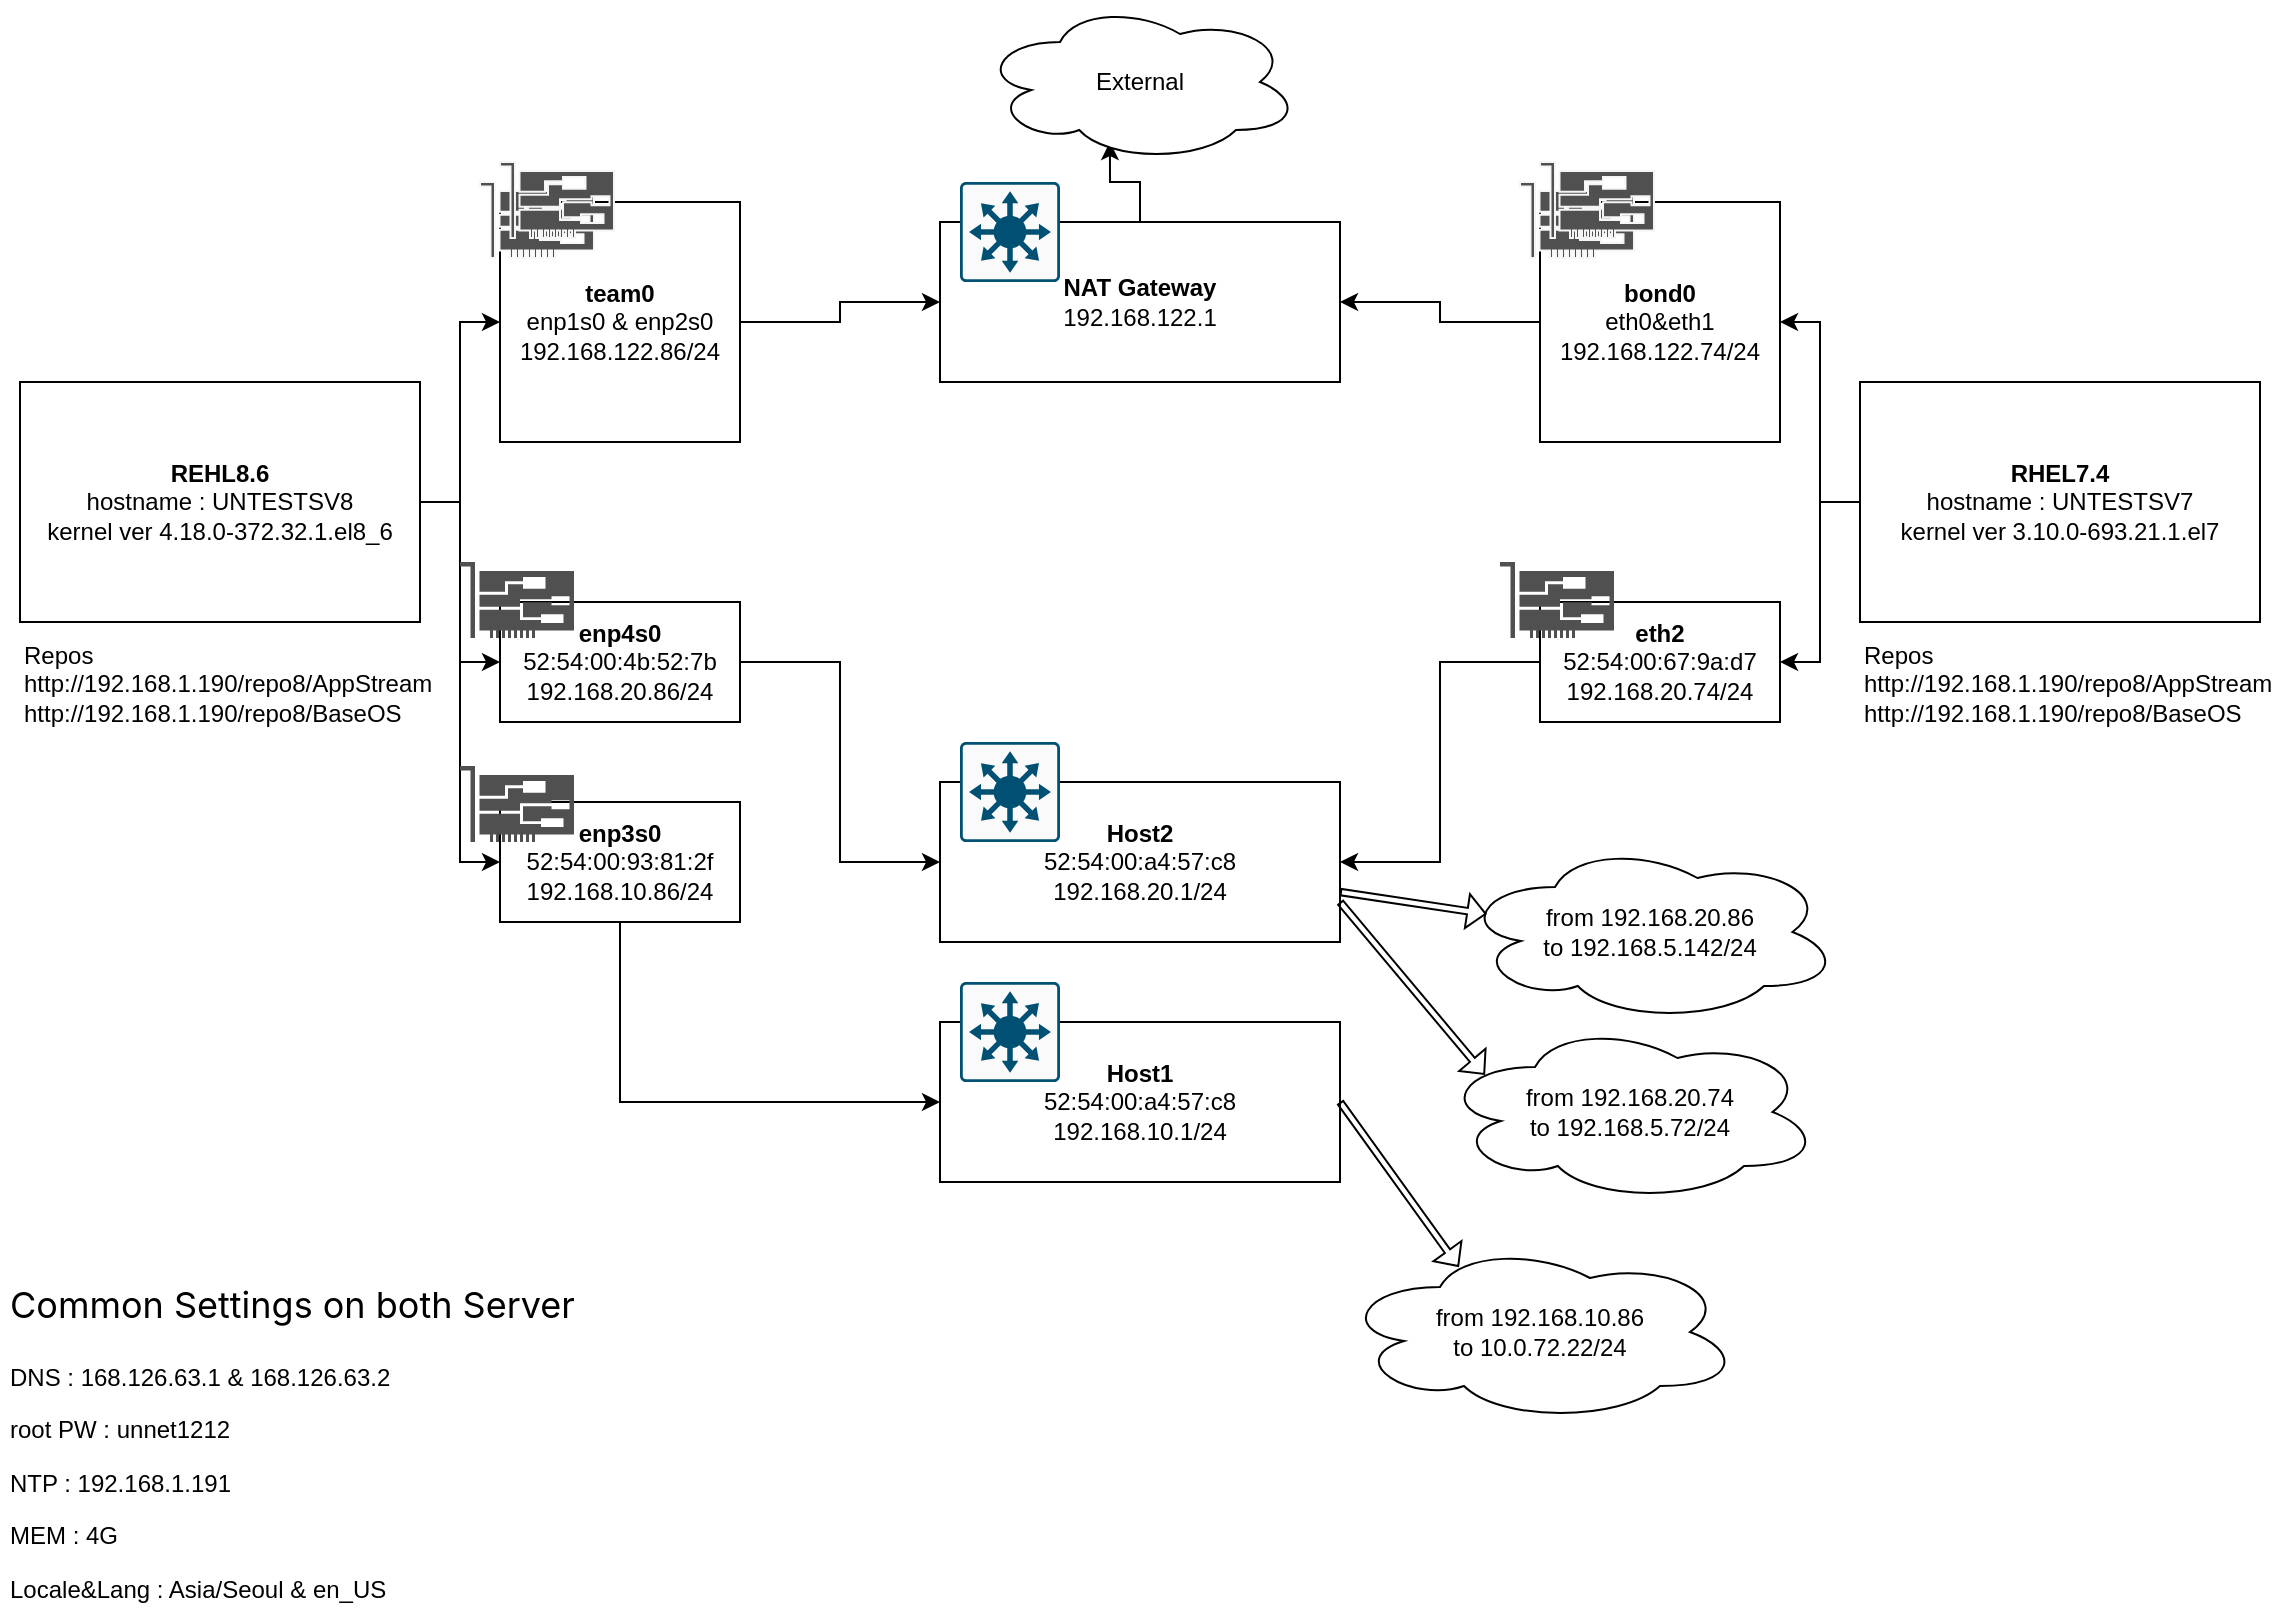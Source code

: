 <mxfile version="20.4.2" type="github">
  <diagram id="3-aWnPjAAtXSHg9XjmKd" name="페이지-1">
    <mxGraphModel dx="1433" dy="922" grid="1" gridSize="10" guides="1" tooltips="1" connect="1" arrows="1" fold="1" page="1" pageScale="1" pageWidth="1169" pageHeight="827" math="0" shadow="0">
      <root>
        <mxCell id="0" />
        <mxCell id="1" parent="0" />
        <mxCell id="oyet4yBadCuPjKH_klJJ-17" style="edgeStyle=orthogonalEdgeStyle;rounded=0;orthogonalLoop=1;jettySize=auto;html=1;exitX=0.5;exitY=0;exitDx=0;exitDy=0;entryX=0.406;entryY=0.875;entryDx=0;entryDy=0;entryPerimeter=0;" edge="1" parent="1" source="oyet4yBadCuPjKH_klJJ-1" target="oyet4yBadCuPjKH_klJJ-2">
          <mxGeometry relative="1" as="geometry" />
        </mxCell>
        <mxCell id="oyet4yBadCuPjKH_klJJ-1" value="&lt;b&gt;NAT Gateway&lt;/b&gt;&lt;br&gt;192.168.122.1" style="rounded=0;whiteSpace=wrap;html=1;" vertex="1" parent="1">
          <mxGeometry x="480" y="120" width="200" height="80" as="geometry" />
        </mxCell>
        <mxCell id="oyet4yBadCuPjKH_klJJ-2" value="External" style="ellipse;shape=cloud;whiteSpace=wrap;html=1;" vertex="1" parent="1">
          <mxGeometry x="500" y="10" width="160" height="80" as="geometry" />
        </mxCell>
        <mxCell id="oyet4yBadCuPjKH_klJJ-24" style="edgeStyle=orthogonalEdgeStyle;rounded=0;orthogonalLoop=1;jettySize=auto;html=1;entryX=0;entryY=0.5;entryDx=0;entryDy=0;" edge="1" parent="1" source="oyet4yBadCuPjKH_klJJ-3" target="oyet4yBadCuPjKH_klJJ-18">
          <mxGeometry relative="1" as="geometry" />
        </mxCell>
        <mxCell id="oyet4yBadCuPjKH_klJJ-25" style="edgeStyle=orthogonalEdgeStyle;rounded=0;orthogonalLoop=1;jettySize=auto;html=1;entryX=0;entryY=0.5;entryDx=0;entryDy=0;" edge="1" parent="1" source="oyet4yBadCuPjKH_klJJ-3" target="oyet4yBadCuPjKH_klJJ-19">
          <mxGeometry relative="1" as="geometry" />
        </mxCell>
        <mxCell id="oyet4yBadCuPjKH_klJJ-26" style="edgeStyle=orthogonalEdgeStyle;rounded=0;orthogonalLoop=1;jettySize=auto;html=1;entryX=0;entryY=0.5;entryDx=0;entryDy=0;" edge="1" parent="1" source="oyet4yBadCuPjKH_klJJ-3" target="oyet4yBadCuPjKH_klJJ-20">
          <mxGeometry relative="1" as="geometry" />
        </mxCell>
        <mxCell id="oyet4yBadCuPjKH_klJJ-3" value="&lt;b&gt;REHL8.6&lt;/b&gt;&lt;br&gt;hostname : UNTESTSV8&lt;br&gt;kernel ver&amp;nbsp;4.18.0-372.32.1.el8_6" style="rounded=0;whiteSpace=wrap;html=1;" vertex="1" parent="1">
          <mxGeometry x="20" y="200" width="200" height="120" as="geometry" />
        </mxCell>
        <mxCell id="oyet4yBadCuPjKH_klJJ-32" style="edgeStyle=orthogonalEdgeStyle;rounded=0;orthogonalLoop=1;jettySize=auto;html=1;entryX=1;entryY=0.5;entryDx=0;entryDy=0;" edge="1" parent="1" source="oyet4yBadCuPjKH_klJJ-4" target="oyet4yBadCuPjKH_klJJ-21">
          <mxGeometry relative="1" as="geometry" />
        </mxCell>
        <mxCell id="oyet4yBadCuPjKH_klJJ-33" style="edgeStyle=orthogonalEdgeStyle;rounded=0;orthogonalLoop=1;jettySize=auto;html=1;" edge="1" parent="1" source="oyet4yBadCuPjKH_klJJ-4" target="oyet4yBadCuPjKH_klJJ-22">
          <mxGeometry relative="1" as="geometry" />
        </mxCell>
        <mxCell id="oyet4yBadCuPjKH_klJJ-4" value="&lt;b&gt;RHEL7.4&lt;/b&gt;&lt;br&gt;hostname : UNTESTSV7&lt;br&gt;kernel ver&amp;nbsp;3.10.0-693.21.1.el7" style="rounded=0;whiteSpace=wrap;html=1;" vertex="1" parent="1">
          <mxGeometry x="940" y="200" width="200" height="120" as="geometry" />
        </mxCell>
        <mxCell id="oyet4yBadCuPjKH_klJJ-6" value="&lt;b&gt;Host2&lt;/b&gt;&lt;br&gt;52:54:00:a4:57:c8&lt;br&gt;192.168.20.1/24" style="rounded=0;whiteSpace=wrap;html=1;" vertex="1" parent="1">
          <mxGeometry x="480" y="400" width="200" height="80" as="geometry" />
        </mxCell>
        <mxCell id="oyet4yBadCuPjKH_klJJ-7" value="&lt;b&gt;Host1&lt;/b&gt;&lt;br&gt;52:54:00:a4:57:c8&lt;br&gt;192.168.10.1/24" style="rounded=0;whiteSpace=wrap;html=1;" vertex="1" parent="1">
          <mxGeometry x="480" y="520" width="200" height="80" as="geometry" />
        </mxCell>
        <mxCell id="oyet4yBadCuPjKH_klJJ-30" style="edgeStyle=orthogonalEdgeStyle;rounded=0;orthogonalLoop=1;jettySize=auto;html=1;" edge="1" parent="1" source="oyet4yBadCuPjKH_klJJ-18" target="oyet4yBadCuPjKH_klJJ-1">
          <mxGeometry relative="1" as="geometry" />
        </mxCell>
        <mxCell id="oyet4yBadCuPjKH_klJJ-18" value="&lt;b&gt;team0&lt;br&gt;&lt;/b&gt;enp1s0 &amp;amp; enp2s0&lt;br&gt;192.168.122.86/24&lt;br&gt;" style="rounded=0;whiteSpace=wrap;html=1;" vertex="1" parent="1">
          <mxGeometry x="260" y="110" width="120" height="120" as="geometry" />
        </mxCell>
        <mxCell id="oyet4yBadCuPjKH_klJJ-27" style="edgeStyle=orthogonalEdgeStyle;rounded=0;orthogonalLoop=1;jettySize=auto;html=1;entryX=0;entryY=0.5;entryDx=0;entryDy=0;" edge="1" parent="1" source="oyet4yBadCuPjKH_klJJ-19" target="oyet4yBadCuPjKH_klJJ-6">
          <mxGeometry relative="1" as="geometry" />
        </mxCell>
        <mxCell id="oyet4yBadCuPjKH_klJJ-19" value="&lt;b&gt;enp4s0&lt;/b&gt;&lt;br&gt;52:54:00:4b:52:7b&lt;br&gt;192.168.20.86/24" style="rounded=0;whiteSpace=wrap;html=1;" vertex="1" parent="1">
          <mxGeometry x="260" y="310" width="120" height="60" as="geometry" />
        </mxCell>
        <mxCell id="oyet4yBadCuPjKH_klJJ-29" style="edgeStyle=orthogonalEdgeStyle;rounded=0;orthogonalLoop=1;jettySize=auto;html=1;exitX=0.5;exitY=1;exitDx=0;exitDy=0;entryX=0;entryY=0.5;entryDx=0;entryDy=0;" edge="1" parent="1" source="oyet4yBadCuPjKH_klJJ-20" target="oyet4yBadCuPjKH_klJJ-7">
          <mxGeometry relative="1" as="geometry" />
        </mxCell>
        <mxCell id="oyet4yBadCuPjKH_klJJ-20" value="&lt;b&gt;enp3s0&lt;/b&gt;&lt;br&gt;52:54:00:93:81:2f&lt;br&gt;192.168.10.86/24" style="rounded=0;whiteSpace=wrap;html=1;" vertex="1" parent="1">
          <mxGeometry x="260" y="410" width="120" height="60" as="geometry" />
        </mxCell>
        <mxCell id="oyet4yBadCuPjKH_klJJ-31" style="edgeStyle=orthogonalEdgeStyle;rounded=0;orthogonalLoop=1;jettySize=auto;html=1;entryX=1;entryY=0.5;entryDx=0;entryDy=0;" edge="1" parent="1" source="oyet4yBadCuPjKH_klJJ-21" target="oyet4yBadCuPjKH_klJJ-1">
          <mxGeometry relative="1" as="geometry" />
        </mxCell>
        <mxCell id="oyet4yBadCuPjKH_klJJ-21" value="&lt;b&gt;bond0&lt;/b&gt;&lt;br&gt;eth0&amp;amp;eth1&lt;br&gt;192.168.122.74/24&lt;br&gt;" style="rounded=0;whiteSpace=wrap;html=1;" vertex="1" parent="1">
          <mxGeometry x="780" y="110" width="120" height="120" as="geometry" />
        </mxCell>
        <mxCell id="oyet4yBadCuPjKH_klJJ-36" style="edgeStyle=orthogonalEdgeStyle;rounded=0;orthogonalLoop=1;jettySize=auto;html=1;entryX=1;entryY=0.5;entryDx=0;entryDy=0;" edge="1" parent="1" source="oyet4yBadCuPjKH_klJJ-22" target="oyet4yBadCuPjKH_klJJ-6">
          <mxGeometry relative="1" as="geometry" />
        </mxCell>
        <mxCell id="oyet4yBadCuPjKH_klJJ-22" value="&lt;b&gt;eth2&lt;/b&gt;&lt;br&gt;52:54:00:67:9a:d7&lt;br&gt;192.168.20.74/24" style="rounded=0;whiteSpace=wrap;html=1;" vertex="1" parent="1">
          <mxGeometry x="780" y="310" width="120" height="60" as="geometry" />
        </mxCell>
        <mxCell id="oyet4yBadCuPjKH_klJJ-34" value="from 192.168.20.86&lt;br&gt;to 192.168.5.142/24" style="ellipse;shape=cloud;whiteSpace=wrap;html=1;" vertex="1" parent="1">
          <mxGeometry x="740" y="430" width="190" height="90" as="geometry" />
        </mxCell>
        <mxCell id="oyet4yBadCuPjKH_klJJ-35" value="from 192.168.20.74&lt;br&gt;to 192.168.5.72/24" style="ellipse;shape=cloud;whiteSpace=wrap;html=1;" vertex="1" parent="1">
          <mxGeometry x="730" y="520" width="190" height="90" as="geometry" />
        </mxCell>
        <mxCell id="oyet4yBadCuPjKH_klJJ-38" value="" style="shape=flexArrow;endArrow=classic;html=1;rounded=0;entryX=0.07;entryY=0.4;entryDx=0;entryDy=0;entryPerimeter=0;endWidth=13;endSize=2.732;width=3.2;" edge="1" parent="1" source="oyet4yBadCuPjKH_klJJ-6" target="oyet4yBadCuPjKH_klJJ-34">
          <mxGeometry width="50" height="50" relative="1" as="geometry">
            <mxPoint x="750" y="515" as="sourcePoint" />
            <mxPoint x="800" y="465" as="targetPoint" />
          </mxGeometry>
        </mxCell>
        <mxCell id="oyet4yBadCuPjKH_klJJ-39" value="" style="shape=flexArrow;endArrow=classic;html=1;rounded=0;entryX=0.118;entryY=0.293;entryDx=0;entryDy=0;entryPerimeter=0;endWidth=13;endSize=2.732;width=3.2;exitX=1;exitY=0.75;exitDx=0;exitDy=0;" edge="1" parent="1" source="oyet4yBadCuPjKH_klJJ-6" target="oyet4yBadCuPjKH_klJJ-35">
          <mxGeometry width="50" height="50" relative="1" as="geometry">
            <mxPoint x="680" y="477.807" as="sourcePoint" />
            <mxPoint x="818.4" y="502.19" as="targetPoint" />
          </mxGeometry>
        </mxCell>
        <mxCell id="oyet4yBadCuPjKH_klJJ-40" value="from 192.168.10.86&lt;br&gt;to 10.0.72.22/24" style="ellipse;shape=cloud;whiteSpace=wrap;html=1;" vertex="1" parent="1">
          <mxGeometry x="680" y="630" width="200" height="90" as="geometry" />
        </mxCell>
        <mxCell id="oyet4yBadCuPjKH_klJJ-41" value="" style="shape=flexArrow;endArrow=classic;html=1;rounded=0;endWidth=13;endSize=2.732;width=3.2;exitX=1;exitY=0.5;exitDx=0;exitDy=0;entryX=0.297;entryY=0.138;entryDx=0;entryDy=0;entryPerimeter=0;" edge="1" parent="1" source="oyet4yBadCuPjKH_klJJ-7" target="oyet4yBadCuPjKH_klJJ-40">
          <mxGeometry width="50" height="50" relative="1" as="geometry">
            <mxPoint x="680.0" y="570" as="sourcePoint" />
            <mxPoint x="814.16" y="693.44" as="targetPoint" />
          </mxGeometry>
        </mxCell>
        <mxCell id="oyet4yBadCuPjKH_klJJ-42" value="&lt;h1&gt;&lt;span style=&quot;font-family: -apple-system, BlinkMacSystemFont, &amp;quot;Apple SD Gothic Neo&amp;quot;, helvetica, noto, notojp, notokr, &amp;quot;Microsoft YaHei&amp;quot;, &amp;quot;Malgun Gothic&amp;quot;, &amp;quot;맑은 고딕&amp;quot;, Dotum, 돋움, sans-serif; font-size: 18px; font-weight: 400; background-color: rgb(255, 255, 255);&quot;&gt;Common Settings on both Server&lt;/span&gt;&lt;br&gt;&lt;/h1&gt;&lt;p&gt;DNS : 168.126.63.1 &amp;amp; 168.126.63.2&lt;/p&gt;&lt;p&gt;root PW : unnet1212&lt;/p&gt;&lt;p&gt;NTP : 192.168.1.191&lt;/p&gt;&lt;p&gt;MEM : 4G&lt;/p&gt;&lt;p&gt;Locale&amp;amp;Lang : Asia/Seoul &amp;amp; en_US&lt;/p&gt;" style="text;html=1;strokeColor=none;fillColor=none;spacing=5;spacingTop=-20;whiteSpace=wrap;overflow=hidden;rounded=0;" vertex="1" parent="1">
          <mxGeometry x="10" y="640" width="310" height="180" as="geometry" />
        </mxCell>
        <mxCell id="oyet4yBadCuPjKH_klJJ-43" value="" style="shape=image;html=1;verticalAlign=top;verticalLabelPosition=bottom;labelBackgroundColor=#ffffff;imageAspect=0;aspect=fixed;image=https://cdn1.iconfinder.com/data/icons/Futurosoft%20Icons%200.5.2/128x128/apps/redhat.png" vertex="1" parent="1">
          <mxGeometry x="30" y="180" width="60" height="60" as="geometry" />
        </mxCell>
        <mxCell id="oyet4yBadCuPjKH_klJJ-44" value="" style="shape=image;html=1;verticalAlign=top;verticalLabelPosition=bottom;labelBackgroundColor=#ffffff;imageAspect=0;aspect=fixed;image=https://cdn1.iconfinder.com/data/icons/Futurosoft%20Icons%200.5.2/128x128/apps/redhat.png" vertex="1" parent="1">
          <mxGeometry x="960" y="180" width="60" height="60" as="geometry" />
        </mxCell>
        <mxCell id="oyet4yBadCuPjKH_klJJ-45" value="" style="sketch=0;pointerEvents=1;shadow=0;dashed=0;html=1;strokeColor=#F7F7F7;fillColor=#505050;labelPosition=center;verticalLabelPosition=bottom;verticalAlign=top;outlineConnect=0;align=center;shape=mxgraph.office.devices.nic;" vertex="1" parent="1">
          <mxGeometry x="250" y="100" width="57" height="38" as="geometry" />
        </mxCell>
        <mxCell id="oyet4yBadCuPjKH_klJJ-46" value="" style="sketch=0;pointerEvents=1;shadow=0;dashed=0;html=1;strokeColor=none;fillColor=#505050;labelPosition=center;verticalLabelPosition=bottom;verticalAlign=top;outlineConnect=0;align=center;shape=mxgraph.office.devices.nic;" vertex="1" parent="1">
          <mxGeometry x="240" y="290" width="57" height="38" as="geometry" />
        </mxCell>
        <mxCell id="oyet4yBadCuPjKH_klJJ-47" value="" style="sketch=0;pointerEvents=1;shadow=0;dashed=0;html=1;strokeColor=none;fillColor=#505050;labelPosition=center;verticalLabelPosition=bottom;verticalAlign=top;outlineConnect=0;align=center;shape=mxgraph.office.devices.nic;" vertex="1" parent="1">
          <mxGeometry x="240" y="392" width="57" height="38" as="geometry" />
        </mxCell>
        <mxCell id="oyet4yBadCuPjKH_klJJ-48" value="" style="sketch=0;pointerEvents=1;shadow=0;dashed=0;html=1;strokeColor=#F5F5F5;fillColor=#505050;labelPosition=center;verticalLabelPosition=bottom;verticalAlign=top;outlineConnect=0;align=center;shape=mxgraph.office.devices.nic;" vertex="1" parent="1">
          <mxGeometry x="770" y="100" width="57" height="38" as="geometry" />
        </mxCell>
        <mxCell id="oyet4yBadCuPjKH_klJJ-49" value="" style="sketch=0;pointerEvents=1;shadow=0;dashed=0;html=1;strokeColor=#F5F5F5;fillColor=#505050;labelPosition=center;verticalLabelPosition=bottom;verticalAlign=top;outlineConnect=0;align=center;shape=mxgraph.office.devices.nic;" vertex="1" parent="1">
          <mxGeometry x="780" y="90" width="57" height="38" as="geometry" />
        </mxCell>
        <mxCell id="oyet4yBadCuPjKH_klJJ-50" value="" style="sketch=0;pointerEvents=1;shadow=0;dashed=0;html=1;strokeColor=#F5F5F5;fillColor=#505050;labelPosition=center;verticalLabelPosition=bottom;verticalAlign=top;outlineConnect=0;align=center;shape=mxgraph.office.devices.nic;" vertex="1" parent="1">
          <mxGeometry x="260" y="90" width="57" height="38" as="geometry" />
        </mxCell>
        <mxCell id="oyet4yBadCuPjKH_klJJ-51" value="" style="sketch=0;pointerEvents=1;shadow=0;dashed=0;html=1;strokeColor=none;fillColor=#505050;labelPosition=center;verticalLabelPosition=bottom;verticalAlign=top;outlineConnect=0;align=center;shape=mxgraph.office.devices.nic;" vertex="1" parent="1">
          <mxGeometry x="760" y="290" width="57" height="38" as="geometry" />
        </mxCell>
        <mxCell id="oyet4yBadCuPjKH_klJJ-52" value="" style="sketch=0;points=[[0.015,0.015,0],[0.985,0.015,0],[0.985,0.985,0],[0.015,0.985,0],[0.25,0,0],[0.5,0,0],[0.75,0,0],[1,0.25,0],[1,0.5,0],[1,0.75,0],[0.75,1,0],[0.5,1,0],[0.25,1,0],[0,0.75,0],[0,0.5,0],[0,0.25,0]];verticalLabelPosition=bottom;html=1;verticalAlign=top;aspect=fixed;align=center;pointerEvents=1;shape=mxgraph.cisco19.rect;prIcon=l3_switch;fillColor=#FAFAFA;strokeColor=#005073;" vertex="1" parent="1">
          <mxGeometry x="490" y="100" width="50" height="50" as="geometry" />
        </mxCell>
        <mxCell id="oyet4yBadCuPjKH_klJJ-53" value="" style="sketch=0;points=[[0.015,0.015,0],[0.985,0.015,0],[0.985,0.985,0],[0.015,0.985,0],[0.25,0,0],[0.5,0,0],[0.75,0,0],[1,0.25,0],[1,0.5,0],[1,0.75,0],[0.75,1,0],[0.5,1,0],[0.25,1,0],[0,0.75,0],[0,0.5,0],[0,0.25,0]];verticalLabelPosition=bottom;html=1;verticalAlign=top;aspect=fixed;align=center;pointerEvents=1;shape=mxgraph.cisco19.rect;prIcon=l3_switch;fillColor=#FAFAFA;strokeColor=#005073;" vertex="1" parent="1">
          <mxGeometry x="490" y="380" width="50" height="50" as="geometry" />
        </mxCell>
        <mxCell id="oyet4yBadCuPjKH_klJJ-54" value="" style="sketch=0;points=[[0.015,0.015,0],[0.985,0.015,0],[0.985,0.985,0],[0.015,0.985,0],[0.25,0,0],[0.5,0,0],[0.75,0,0],[1,0.25,0],[1,0.5,0],[1,0.75,0],[0.75,1,0],[0.5,1,0],[0.25,1,0],[0,0.75,0],[0,0.5,0],[0,0.25,0]];verticalLabelPosition=bottom;html=1;verticalAlign=top;aspect=fixed;align=center;pointerEvents=1;shape=mxgraph.cisco19.rect;prIcon=l3_switch;fillColor=#FAFAFA;strokeColor=#005073;" vertex="1" parent="1">
          <mxGeometry x="490" y="500" width="50" height="50" as="geometry" />
        </mxCell>
        <mxCell id="oyet4yBadCuPjKH_klJJ-55" value="Repos&lt;br&gt;http://192.168.1.190/repo8/AppStream&lt;br&gt;http://192.168.1.190/repo8/BaseOS" style="text;html=1;strokeColor=none;fillColor=none;align=left;verticalAlign=middle;whiteSpace=wrap;rounded=0;" vertex="1" parent="1">
          <mxGeometry x="20" y="328" width="200" height="45" as="geometry" />
        </mxCell>
        <mxCell id="oyet4yBadCuPjKH_klJJ-56" value="Repos&lt;br&gt;http://192.168.1.190/repo8/AppStream&lt;br&gt;http://192.168.1.190/repo8/BaseOS" style="text;html=1;strokeColor=none;fillColor=none;align=left;verticalAlign=middle;whiteSpace=wrap;rounded=0;" vertex="1" parent="1">
          <mxGeometry x="940" y="328" width="200" height="45" as="geometry" />
        </mxCell>
      </root>
    </mxGraphModel>
  </diagram>
</mxfile>
